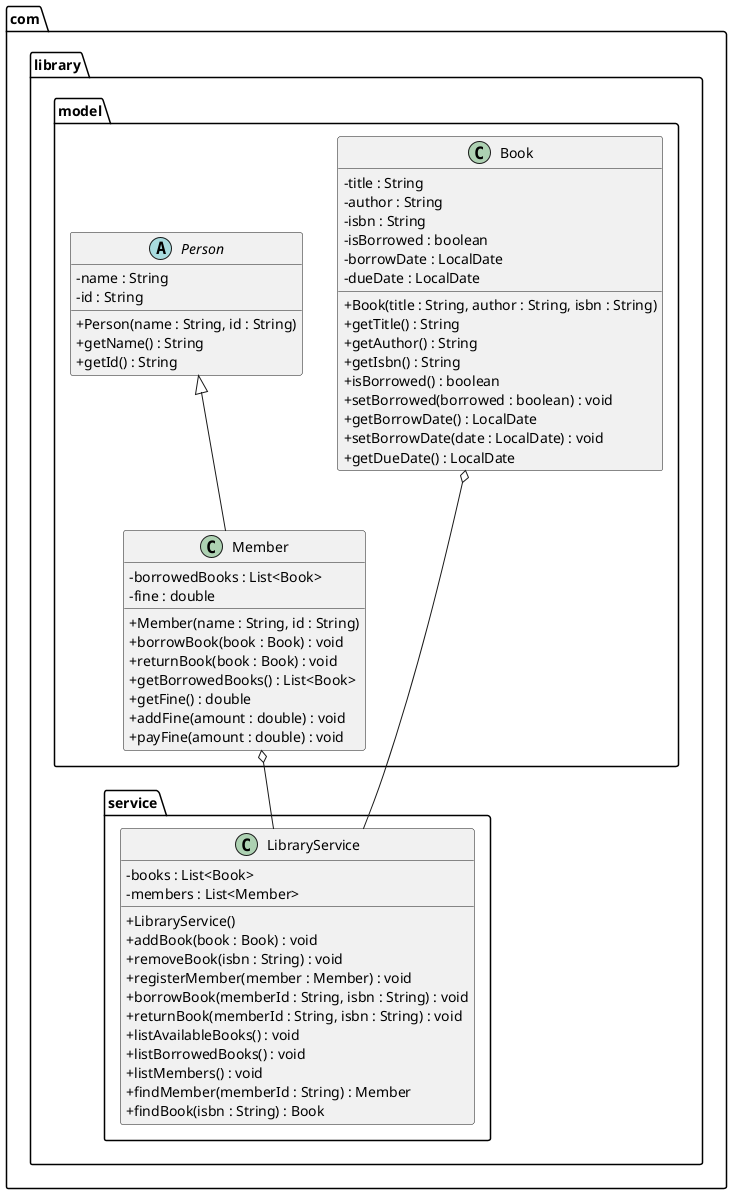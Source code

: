 @startuml
skinparam classAttributeIconSize 0

package com.library.model {
    abstract class Person {
        - name : String
        - id : String
        + Person(name : String, id : String)
        + getName() : String
        + getId() : String
    }

    class Member {
        - borrowedBooks : List<Book>
        - fine : double
        + Member(name : String, id : String)
        + borrowBook(book : Book) : void
        + returnBook(book : Book) : void
        + getBorrowedBooks() : List<Book>
        + getFine() : double
        + addFine(amount : double) : void
        + payFine(amount : double) : void
    }

    class Book {
        - title : String
        - author : String
        - isbn : String
        - isBorrowed : boolean
        - borrowDate : LocalDate
        - dueDate : LocalDate
        + Book(title : String, author : String, isbn : String)
        + getTitle() : String
        + getAuthor() : String
        + getIsbn() : String
        + isBorrowed() : boolean
        + setBorrowed(borrowed : boolean) : void
        + getBorrowDate() : LocalDate
        + setBorrowDate(date : LocalDate) : void
        + getDueDate() : LocalDate
    }

    Person <|-- Member
}

package com.library.service {
    class LibraryService {
        - books : List<Book>
        - members : List<Member>
        + LibraryService()
        + addBook(book : Book) : void
        + removeBook(isbn : String) : void
        + registerMember(member : Member) : void
        + borrowBook(memberId : String, isbn : String) : void
        + returnBook(memberId : String, isbn : String) : void
        + listAvailableBooks() : void
        + listBorrowedBooks() : void
        + listMembers() : void
        + findMember(memberId : String) : Member
        + findBook(isbn : String) : Book
    }
}

com.library.model.Book o-- com.library.service.LibraryService
com.library.model.Member o-- com.library.service.LibraryService
@enduml